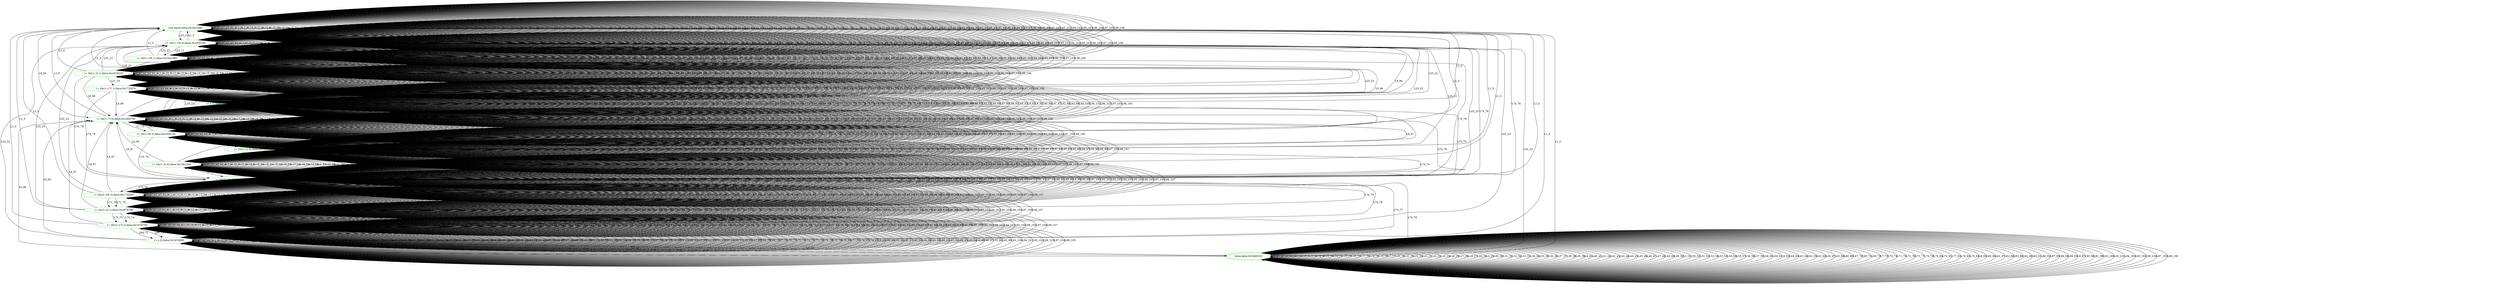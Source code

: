 digraph G {
0[label="(not false),false,0x16e7ed0", color=green,shape=octagon];
1[label="(= |thr1::19| 0),false,0x150e7a0", color=green,shape=octagon];
2[label="(= |thr1::18| 1),false,0x1ba1d80", color=green,shape=octagon];
3[label="(= |thr1::2| 1),false,0x1b18220", color=green,shape=octagon];
4[label="(= |thr1::17| 1),false,0x1725f70", color=green,shape=octagon];
5[label="(= x 1),false,0x1bcacc0", color=green,shape=octagon];
6[label="(= |thr2::19| 0),false,0x1b74b70", color=green,shape=octagon];
7[label="(= |thr2::18| 2),false,0x1732f20", color=green,shape=octagon];
8[label="(= |thr2::2| 2),false,0x2076780", color=green,shape=octagon];
9[label="(= |thr2::17| 2),false,0x1b74750", color=green,shape=octagon];
10[label="(= x 2),false,0x1b74800", color=green,shape=octagon];
11[label="false,false,0x1660520", color=green,shape=doubleoctagon];
12[label="(= |thr1::7| 0),false,0x1660700", color=green,shape=octagon];
13[label="(= |thr1::6| 0),false,0x15c6120", color=green,shape=octagon];
14[label="(= |thr1::1| 0),false,0x14225c0", color=green,shape=octagon];
15[label="(= |thr1::5| 0),false,0x15b1240", color=green,shape=octagon];
0->0 [label="0_0"];
0->0 [label="1_1"];
0->0 [label="2_2"];
0->0 [label="3_3"];
0->0 [label="4_4"];
0->0 [label="L1_5"];
0->0 [label="L1_6"];
0->0 [label="L10_7"];
0->0 [label="L11_8"];
0->0 [label="L12_9"];
0->0 [label="L13_10"];
0->0 [label="L14_11"];
0->0 [label="L15_12"];
0->0 [label="L16_13"];
0->0 [label="L17_14"];
0->0 [label="L18_15"];
0->0 [label="L19_16"];
0->0 [label="L2_17"];
0->0 [label="L20_18"];
0->0 [label="L21_19"];
0->0 [label="L22_20"];
0->0 [label="L23_21"];
0->0 [label="L24_22"];
0->1 [label="L25_23"];
0->0 [label="L25_24"];
0->0 [label="L26_25"];
0->0 [label="L27_26"];
0->0 [label="L28_27"];
0->0 [label="L29_28"];
0->0 [label="L3_29"];
0->0 [label="L30_30"];
0->0 [label="L31_31"];
0->0 [label="L32_32"];
0->0 [label="L33_33"];
0->0 [label="L34_34"];
0->0 [label="L35_35"];
0->0 [label="L36_36"];
0->0 [label="L37_37"];
0->0 [label="L38_38"];
0->0 [label="L39_39"];
0->0 [label="L4_40"];
0->0 [label="L40_41"];
0->0 [label="L41_42"];
0->0 [label="L42_43"];
0->0 [label="L43_44"];
0->0 [label="L44_45"];
0->0 [label="L45_46"];
0->0 [label="L46_47"];
0->0 [label="L47_48"];
0->0 [label="L48_49"];
0->0 [label="L49_50"];
0->0 [label="L5_51"];
0->0 [label="L50_52"];
0->0 [label="L51_53"];
0->0 [label="L52_54"];
0->0 [label="L53_55"];
0->0 [label="L54_56"];
0->0 [label="L55_57"];
0->0 [label="L56_58"];
0->0 [label="L57_59"];
0->0 [label="L58_60"];
0->0 [label="L59_61"];
0->0 [label="L6_62"];
0->0 [label="L60_63"];
0->0 [label="L61_64"];
0->0 [label="L62_65"];
0->0 [label="L63_66"];
0->0 [label="L64_67"];
0->0 [label="L65_68"];
0->0 [label="L66_69"];
0->0 [label="L67_70"];
0->0 [label="L68_71"];
0->0 [label="L69_72"];
0->0 [label="L7_73"];
0->0 [label="L70_74"];
0->0 [label="L71_75"];
0->0 [label="L72_76"];
0->0 [label="L73_77"];
0->6 [label="L74_78"];
0->0 [label="L74_79"];
0->0 [label="L75_80"];
0->0 [label="L76_81"];
0->0 [label="L77_82"];
0->0 [label="L78_83"];
0->0 [label="L79_84"];
0->0 [label="L8_85"];
0->0 [label="L80_86"];
0->0 [label="L81_87"];
0->0 [label="L82_88"];
0->0 [label="L83_89"];
0->0 [label="L84_90"];
0->0 [label="L85_91"];
0->0 [label="L86_92"];
0->0 [label="L87_93"];
0->0 [label="L88_94"];
0->0 [label="L89_95"];
0->12 [label="L9_96"];
0->0 [label="L9_97"];
0->0 [label="L90_98"];
0->0 [label="L91_99"];
0->0 [label="L92_100"];
0->0 [label="L93_101"];
0->0 [label="L94_102"];
0->0 [label="L95_103"];
0->0 [label="L96_104"];
0->0 [label="L97_105"];
0->0 [label="L98_106"];
1->1 [label="0_0"];
1->1 [label="1_1"];
1->1 [label="2_2"];
1->1 [label="3_3"];
1->1 [label="4_4"];
1->0 [label="L1_5"];
1->1 [label="L1_6"];
1->1 [label="L10_7"];
1->1 [label="L11_8"];
1->1 [label="L12_9"];
1->1 [label="L13_10"];
1->1 [label="L14_11"];
1->1 [label="L15_12"];
1->1 [label="L16_13"];
1->1 [label="L17_14"];
1->1 [label="L18_15"];
1->1 [label="L19_16"];
1->1 [label="L2_17"];
1->1 [label="L20_18"];
1->1 [label="L21_19"];
1->1 [label="L22_20"];
1->2 [label="L23_21"];
1->1 [label="L24_22"];
1->1 [label="L25_23"];
1->1 [label="L25_24"];
1->1 [label="L26_25"];
1->1 [label="L27_26"];
1->1 [label="L28_27"];
1->1 [label="L29_28"];
1->1 [label="L3_29"];
1->1 [label="L30_30"];
1->1 [label="L31_31"];
1->1 [label="L32_32"];
1->1 [label="L33_33"];
1->1 [label="L34_34"];
1->1 [label="L35_35"];
1->1 [label="L36_36"];
1->1 [label="L37_37"];
1->1 [label="L38_38"];
1->1 [label="L39_39"];
1->1 [label="L4_40"];
1->1 [label="L40_41"];
1->1 [label="L41_42"];
1->1 [label="L42_43"];
1->1 [label="L43_44"];
1->1 [label="L44_45"];
1->1 [label="L45_46"];
1->1 [label="L46_47"];
1->1 [label="L47_48"];
1->1 [label="L48_49"];
1->1 [label="L49_50"];
1->1 [label="L5_51"];
1->1 [label="L50_52"];
1->1 [label="L51_53"];
1->1 [label="L52_54"];
1->1 [label="L53_55"];
1->1 [label="L54_56"];
1->1 [label="L55_57"];
1->1 [label="L56_58"];
1->1 [label="L57_59"];
1->1 [label="L58_60"];
1->1 [label="L59_61"];
1->1 [label="L6_62"];
1->1 [label="L60_63"];
1->1 [label="L61_64"];
1->1 [label="L62_65"];
1->1 [label="L63_66"];
1->1 [label="L64_67"];
1->1 [label="L65_68"];
1->1 [label="L66_69"];
1->1 [label="L67_70"];
1->1 [label="L68_71"];
1->1 [label="L69_72"];
1->1 [label="L7_73"];
1->1 [label="L70_74"];
1->1 [label="L71_75"];
1->1 [label="L72_76"];
1->1 [label="L73_77"];
1->6 [label="L74_78"];
1->1 [label="L74_79"];
1->1 [label="L75_80"];
1->1 [label="L76_81"];
1->1 [label="L77_82"];
1->1 [label="L78_83"];
1->1 [label="L79_84"];
1->1 [label="L8_85"];
1->1 [label="L80_86"];
1->1 [label="L81_87"];
1->1 [label="L82_88"];
1->1 [label="L83_89"];
1->1 [label="L84_90"];
1->1 [label="L85_91"];
1->1 [label="L86_92"];
1->1 [label="L87_93"];
1->1 [label="L88_94"];
1->1 [label="L89_95"];
1->12 [label="L9_96"];
1->1 [label="L9_97"];
1->1 [label="L90_98"];
1->1 [label="L91_99"];
1->1 [label="L92_100"];
1->1 [label="L93_101"];
1->1 [label="L94_102"];
1->1 [label="L95_103"];
1->1 [label="L96_104"];
1->1 [label="L97_105"];
1->1 [label="L98_106"];
2->2 [label="0_0"];
2->2 [label="1_1"];
2->2 [label="2_2"];
2->2 [label="3_3"];
2->2 [label="4_4"];
2->0 [label="L1_5"];
2->2 [label="L1_6"];
2->2 [label="L10_7"];
2->2 [label="L11_8"];
2->2 [label="L12_9"];
2->2 [label="L13_10"];
2->2 [label="L14_11"];
2->2 [label="L15_12"];
2->2 [label="L16_13"];
2->2 [label="L17_14"];
2->2 [label="L18_15"];
2->2 [label="L19_16"];
2->2 [label="L2_17"];
2->2 [label="L20_18"];
2->2 [label="L21_19"];
2->3 [label="L22_20"];
2->2 [label="L23_21"];
2->2 [label="L24_22"];
2->1 [label="L25_23"];
2->2 [label="L25_24"];
2->2 [label="L26_25"];
2->2 [label="L27_26"];
2->2 [label="L28_27"];
2->2 [label="L29_28"];
2->2 [label="L3_29"];
2->2 [label="L30_30"];
2->2 [label="L31_31"];
2->2 [label="L32_32"];
2->2 [label="L33_33"];
2->2 [label="L34_34"];
2->2 [label="L35_35"];
2->2 [label="L36_36"];
2->2 [label="L37_37"];
2->2 [label="L38_38"];
2->2 [label="L39_39"];
2->2 [label="L4_40"];
2->2 [label="L40_41"];
2->2 [label="L41_42"];
2->2 [label="L42_43"];
2->2 [label="L43_44"];
2->2 [label="L44_45"];
2->2 [label="L45_46"];
2->2 [label="L46_47"];
2->2 [label="L47_48"];
2->2 [label="L48_49"];
2->2 [label="L49_50"];
2->2 [label="L5_51"];
2->2 [label="L50_52"];
2->2 [label="L51_53"];
2->2 [label="L52_54"];
2->2 [label="L53_55"];
2->2 [label="L54_56"];
2->2 [label="L55_57"];
2->2 [label="L56_58"];
2->2 [label="L57_59"];
2->2 [label="L58_60"];
2->2 [label="L59_61"];
2->2 [label="L6_62"];
2->2 [label="L60_63"];
2->2 [label="L61_64"];
2->2 [label="L62_65"];
2->2 [label="L63_66"];
2->2 [label="L64_67"];
2->2 [label="L65_68"];
2->2 [label="L66_69"];
2->2 [label="L67_70"];
2->2 [label="L68_71"];
2->2 [label="L69_72"];
2->2 [label="L7_73"];
2->2 [label="L70_74"];
2->2 [label="L71_75"];
2->2 [label="L72_76"];
2->2 [label="L73_77"];
2->6 [label="L74_78"];
2->2 [label="L74_79"];
2->2 [label="L75_80"];
2->2 [label="L76_81"];
2->2 [label="L77_82"];
2->2 [label="L78_83"];
2->2 [label="L79_84"];
2->2 [label="L8_85"];
2->2 [label="L80_86"];
2->2 [label="L81_87"];
2->2 [label="L82_88"];
2->2 [label="L83_89"];
2->2 [label="L84_90"];
2->2 [label="L85_91"];
2->2 [label="L86_92"];
2->2 [label="L87_93"];
2->2 [label="L88_94"];
2->2 [label="L89_95"];
2->12 [label="L9_96"];
2->2 [label="L9_97"];
2->2 [label="L90_98"];
2->2 [label="L91_99"];
2->2 [label="L92_100"];
2->2 [label="L93_101"];
2->2 [label="L94_102"];
2->2 [label="L95_103"];
2->2 [label="L96_104"];
2->2 [label="L97_105"];
2->2 [label="L98_106"];
3->3 [label="0_0"];
3->3 [label="1_1"];
3->3 [label="2_2"];
3->3 [label="3_3"];
3->3 [label="4_4"];
3->0 [label="L1_5"];
3->3 [label="L1_6"];
3->3 [label="L10_7"];
3->3 [label="L11_8"];
3->3 [label="L12_9"];
3->3 [label="L13_10"];
3->3 [label="L14_11"];
3->3 [label="L15_12"];
3->3 [label="L16_13"];
3->3 [label="L17_14"];
3->3 [label="L18_15"];
3->3 [label="L19_16"];
3->3 [label="L2_17"];
3->3 [label="L20_18"];
3->4 [label="L21_19"];
3->3 [label="L22_20"];
3->3 [label="L23_21"];
3->3 [label="L24_22"];
3->1 [label="L25_23"];
3->3 [label="L25_24"];
3->3 [label="L26_25"];
3->3 [label="L27_26"];
3->3 [label="L28_27"];
3->3 [label="L29_28"];
3->3 [label="L3_29"];
3->3 [label="L30_30"];
3->3 [label="L31_31"];
3->3 [label="L32_32"];
3->3 [label="L33_33"];
3->3 [label="L34_34"];
3->3 [label="L35_35"];
3->3 [label="L36_36"];
3->3 [label="L37_37"];
3->3 [label="L38_38"];
3->3 [label="L39_39"];
3->3 [label="L4_40"];
3->3 [label="L40_41"];
3->3 [label="L41_42"];
3->3 [label="L42_43"];
3->3 [label="L43_44"];
3->3 [label="L44_45"];
3->3 [label="L45_46"];
3->3 [label="L46_47"];
3->3 [label="L47_48"];
3->3 [label="L48_49"];
3->3 [label="L49_50"];
3->3 [label="L5_51"];
3->3 [label="L50_52"];
3->3 [label="L51_53"];
3->3 [label="L52_54"];
3->3 [label="L53_55"];
3->3 [label="L54_56"];
3->3 [label="L55_57"];
3->3 [label="L56_58"];
3->3 [label="L57_59"];
3->3 [label="L58_60"];
3->3 [label="L59_61"];
3->3 [label="L6_62"];
3->3 [label="L60_63"];
3->3 [label="L61_64"];
3->3 [label="L62_65"];
3->3 [label="L63_66"];
3->3 [label="L64_67"];
3->3 [label="L65_68"];
3->3 [label="L66_69"];
3->3 [label="L67_70"];
3->3 [label="L68_71"];
3->3 [label="L69_72"];
3->3 [label="L7_73"];
3->3 [label="L70_74"];
3->3 [label="L71_75"];
3->3 [label="L72_76"];
3->3 [label="L73_77"];
3->6 [label="L74_78"];
3->3 [label="L74_79"];
3->3 [label="L75_80"];
3->3 [label="L76_81"];
3->3 [label="L77_82"];
3->3 [label="L78_83"];
3->3 [label="L79_84"];
3->3 [label="L8_85"];
3->3 [label="L80_86"];
3->3 [label="L81_87"];
3->3 [label="L82_88"];
3->3 [label="L83_89"];
3->3 [label="L84_90"];
3->3 [label="L85_91"];
3->3 [label="L86_92"];
3->3 [label="L87_93"];
3->3 [label="L88_94"];
3->3 [label="L89_95"];
3->12 [label="L9_96"];
3->3 [label="L9_97"];
3->3 [label="L90_98"];
3->3 [label="L91_99"];
3->3 [label="L92_100"];
3->3 [label="L93_101"];
3->3 [label="L94_102"];
3->3 [label="L95_103"];
3->3 [label="L96_104"];
3->3 [label="L97_105"];
3->3 [label="L98_106"];
4->4 [label="0_0"];
4->4 [label="1_1"];
4->4 [label="2_2"];
4->4 [label="3_3"];
4->4 [label="4_4"];
4->0 [label="L1_5"];
4->4 [label="L1_6"];
4->4 [label="L10_7"];
4->4 [label="L11_8"];
4->4 [label="L12_9"];
4->4 [label="L13_10"];
4->4 [label="L14_11"];
4->4 [label="L15_12"];
4->4 [label="L16_13"];
4->4 [label="L17_14"];
4->4 [label="L18_15"];
4->4 [label="L19_16"];
4->4 [label="L2_17"];
4->5 [label="L20_18"];
4->4 [label="L21_19"];
4->4 [label="L22_20"];
4->4 [label="L23_21"];
4->4 [label="L24_22"];
4->1 [label="L25_23"];
4->4 [label="L25_24"];
4->4 [label="L26_25"];
4->4 [label="L27_26"];
4->4 [label="L28_27"];
4->4 [label="L29_28"];
4->4 [label="L3_29"];
4->4 [label="L30_30"];
4->4 [label="L31_31"];
4->4 [label="L32_32"];
4->4 [label="L33_33"];
4->4 [label="L34_34"];
4->4 [label="L35_35"];
4->4 [label="L36_36"];
4->4 [label="L37_37"];
4->4 [label="L38_38"];
4->4 [label="L39_39"];
4->4 [label="L4_40"];
4->4 [label="L40_41"];
4->4 [label="L41_42"];
4->4 [label="L42_43"];
4->4 [label="L43_44"];
4->4 [label="L44_45"];
4->4 [label="L45_46"];
4->4 [label="L46_47"];
4->4 [label="L47_48"];
4->4 [label="L48_49"];
4->4 [label="L49_50"];
4->4 [label="L5_51"];
4->4 [label="L50_52"];
4->4 [label="L51_53"];
4->4 [label="L52_54"];
4->4 [label="L53_55"];
4->4 [label="L54_56"];
4->4 [label="L55_57"];
4->4 [label="L56_58"];
4->4 [label="L57_59"];
4->4 [label="L58_60"];
4->4 [label="L59_61"];
4->4 [label="L6_62"];
4->4 [label="L60_63"];
4->4 [label="L61_64"];
4->4 [label="L62_65"];
4->4 [label="L63_66"];
4->4 [label="L64_67"];
4->4 [label="L65_68"];
4->4 [label="L66_69"];
4->4 [label="L67_70"];
4->4 [label="L68_71"];
4->4 [label="L69_72"];
4->4 [label="L7_73"];
4->4 [label="L70_74"];
4->4 [label="L71_75"];
4->4 [label="L72_76"];
4->4 [label="L73_77"];
4->6 [label="L74_78"];
4->4 [label="L74_79"];
4->4 [label="L75_80"];
4->4 [label="L76_81"];
4->4 [label="L77_82"];
4->4 [label="L78_83"];
4->4 [label="L79_84"];
4->4 [label="L8_85"];
4->4 [label="L80_86"];
4->4 [label="L81_87"];
4->4 [label="L82_88"];
4->4 [label="L83_89"];
4->4 [label="L84_90"];
4->4 [label="L85_91"];
4->4 [label="L86_92"];
4->4 [label="L87_93"];
4->4 [label="L88_94"];
4->4 [label="L89_95"];
4->12 [label="L9_96"];
4->4 [label="L9_97"];
4->4 [label="L90_98"];
4->4 [label="L91_99"];
4->4 [label="L92_100"];
4->4 [label="L93_101"];
4->4 [label="L94_102"];
4->4 [label="L95_103"];
4->4 [label="L96_104"];
4->4 [label="L97_105"];
4->4 [label="L98_106"];
5->5 [label="0_0"];
5->5 [label="2_1"];
5->5 [label="3_2"];
5->5 [label="4_3"];
5->0 [label="L1_4"];
5->5 [label="L1_5"];
5->5 [label="L10_6"];
5->5 [label="L11_7"];
5->5 [label="L12_8"];
5->5 [label="L13_9"];
5->5 [label="L14_10"];
5->5 [label="L15_11"];
5->5 [label="L16_12"];
5->5 [label="L17_13"];
5->5 [label="L18_14"];
5->5 [label="L19_15"];
5->5 [label="L2_16"];
5->5 [label="L20_17"];
5->5 [label="L21_18"];
5->5 [label="L22_19"];
5->5 [label="L23_20"];
5->5 [label="L24_21"];
5->1 [label="L25_22"];
5->5 [label="L25_23"];
5->5 [label="L26_24"];
5->5 [label="L27_25"];
5->5 [label="L28_26"];
5->5 [label="L29_27"];
5->5 [label="L30_28"];
5->5 [label="L31_29"];
5->5 [label="L32_30"];
5->5 [label="L33_31"];
5->5 [label="L34_32"];
5->5 [label="L35_33"];
5->5 [label="L36_34"];
5->5 [label="L37_35"];
5->5 [label="L38_36"];
5->5 [label="L39_37"];
5->5 [label="L4_38"];
5->5 [label="L40_39"];
5->5 [label="L41_40"];
5->5 [label="L42_41"];
5->5 [label="L43_42"];
5->5 [label="L44_43"];
5->5 [label="L45_44"];
5->5 [label="L46_45"];
5->5 [label="L47_46"];
5->5 [label="L48_47"];
5->5 [label="L49_48"];
5->5 [label="L5_49"];
5->5 [label="L50_50"];
5->5 [label="L51_51"];
5->5 [label="L53_52"];
5->5 [label="L54_53"];
5->5 [label="L55_54"];
5->5 [label="L56_55"];
5->5 [label="L57_56"];
5->5 [label="L58_57"];
5->5 [label="L59_58"];
5->5 [label="L6_59"];
5->5 [label="L60_60"];
5->5 [label="L61_61"];
5->5 [label="L62_62"];
5->5 [label="L63_63"];
5->5 [label="L64_64"];
5->5 [label="L65_65"];
5->5 [label="L66_66"];
5->5 [label="L67_67"];
5->5 [label="L68_68"];
5->5 [label="L69_69"];
5->5 [label="L7_70"];
5->5 [label="L70_71"];
5->5 [label="L71_72"];
5->5 [label="L72_73"];
5->5 [label="L73_74"];
5->6 [label="L74_75"];
5->5 [label="L74_76"];
5->5 [label="L75_77"];
5->5 [label="L76_78"];
5->5 [label="L77_79"];
5->5 [label="L78_80"];
5->5 [label="L79_81"];
5->5 [label="L8_82"];
5->5 [label="L80_83"];
5->5 [label="L81_84"];
5->5 [label="L82_85"];
5->5 [label="L83_86"];
5->5 [label="L84_87"];
5->5 [label="L85_88"];
5->5 [label="L86_89"];
5->5 [label="L87_90"];
5->5 [label="L88_91"];
5->5 [label="L89_92"];
5->5 [label="L9_93"];
5->12 [label="L9_94"];
5->5 [label="L9_95"];
5->5 [label="L90_96"];
5->5 [label="L91_97"];
5->5 [label="L92_98"];
5->5 [label="L93_99"];
5->5 [label="L94_100"];
5->5 [label="L95_101"];
5->5 [label="L96_102"];
5->5 [label="L97_103"];
5->5 [label="L98_104"];
6->6 [label="0_0"];
6->6 [label="1_1"];
6->6 [label="2_2"];
6->6 [label="3_3"];
6->6 [label="4_4"];
6->0 [label="L1_5"];
6->6 [label="L1_6"];
6->6 [label="L10_7"];
6->6 [label="L11_8"];
6->6 [label="L12_9"];
6->6 [label="L13_10"];
6->6 [label="L14_11"];
6->6 [label="L15_12"];
6->6 [label="L16_13"];
6->6 [label="L17_14"];
6->6 [label="L18_15"];
6->6 [label="L19_16"];
6->6 [label="L2_17"];
6->6 [label="L20_18"];
6->6 [label="L21_19"];
6->6 [label="L22_20"];
6->6 [label="L23_21"];
6->6 [label="L24_22"];
6->1 [label="L25_23"];
6->6 [label="L25_24"];
6->6 [label="L26_25"];
6->6 [label="L27_26"];
6->6 [label="L28_27"];
6->6 [label="L29_28"];
6->6 [label="L3_29"];
6->6 [label="L30_30"];
6->6 [label="L31_31"];
6->6 [label="L32_32"];
6->6 [label="L33_33"];
6->6 [label="L34_34"];
6->6 [label="L35_35"];
6->6 [label="L36_36"];
6->6 [label="L37_37"];
6->6 [label="L38_38"];
6->6 [label="L39_39"];
6->6 [label="L4_40"];
6->6 [label="L40_41"];
6->6 [label="L41_42"];
6->6 [label="L42_43"];
6->6 [label="L43_44"];
6->6 [label="L44_45"];
6->6 [label="L45_46"];
6->6 [label="L46_47"];
6->6 [label="L47_48"];
6->6 [label="L48_49"];
6->6 [label="L49_50"];
6->6 [label="L5_51"];
6->6 [label="L50_52"];
6->6 [label="L51_53"];
6->6 [label="L52_54"];
6->6 [label="L53_55"];
6->6 [label="L54_56"];
6->6 [label="L55_57"];
6->6 [label="L56_58"];
6->6 [label="L57_59"];
6->6 [label="L58_60"];
6->6 [label="L59_61"];
6->6 [label="L6_62"];
6->6 [label="L60_63"];
6->6 [label="L61_64"];
6->6 [label="L62_65"];
6->6 [label="L63_66"];
6->6 [label="L64_67"];
6->6 [label="L65_68"];
6->6 [label="L66_69"];
6->6 [label="L67_70"];
6->6 [label="L68_71"];
6->6 [label="L69_72"];
6->6 [label="L7_73"];
6->6 [label="L70_74"];
6->6 [label="L71_75"];
6->7 [label="L72_76"];
6->7 [label="L72_77"];
6->6 [label="L73_78"];
6->6 [label="L74_79"];
6->6 [label="L74_80"];
6->6 [label="L75_81"];
6->6 [label="L76_82"];
6->6 [label="L77_83"];
6->6 [label="L78_84"];
6->6 [label="L79_85"];
6->6 [label="L8_86"];
6->6 [label="L80_87"];
6->6 [label="L81_88"];
6->6 [label="L82_89"];
6->6 [label="L83_90"];
6->6 [label="L84_91"];
6->6 [label="L85_92"];
6->6 [label="L86_93"];
6->6 [label="L87_94"];
6->6 [label="L88_95"];
6->6 [label="L89_96"];
6->12 [label="L9_97"];
6->6 [label="L9_98"];
6->6 [label="L90_99"];
6->6 [label="L91_100"];
6->6 [label="L92_101"];
6->6 [label="L93_102"];
6->6 [label="L94_103"];
6->6 [label="L95_104"];
6->6 [label="L96_105"];
6->6 [label="L97_106"];
6->6 [label="L98_107"];
7->7 [label="0_0"];
7->7 [label="1_1"];
7->7 [label="2_2"];
7->7 [label="3_3"];
7->7 [label="4_4"];
7->0 [label="L1_5"];
7->7 [label="L1_6"];
7->7 [label="L10_7"];
7->7 [label="L11_8"];
7->7 [label="L12_9"];
7->7 [label="L13_10"];
7->7 [label="L14_11"];
7->7 [label="L15_12"];
7->7 [label="L16_13"];
7->7 [label="L17_14"];
7->7 [label="L18_15"];
7->7 [label="L19_16"];
7->7 [label="L2_17"];
7->7 [label="L20_18"];
7->7 [label="L21_19"];
7->7 [label="L22_20"];
7->7 [label="L23_21"];
7->7 [label="L24_22"];
7->1 [label="L25_23"];
7->7 [label="L25_24"];
7->7 [label="L26_25"];
7->7 [label="L27_26"];
7->7 [label="L28_27"];
7->7 [label="L29_28"];
7->7 [label="L3_29"];
7->7 [label="L30_30"];
7->7 [label="L31_31"];
7->7 [label="L32_32"];
7->7 [label="L33_33"];
7->7 [label="L34_34"];
7->7 [label="L35_35"];
7->7 [label="L36_36"];
7->7 [label="L37_37"];
7->7 [label="L38_38"];
7->7 [label="L39_39"];
7->7 [label="L4_40"];
7->7 [label="L40_41"];
7->7 [label="L41_42"];
7->7 [label="L42_43"];
7->7 [label="L43_44"];
7->7 [label="L44_45"];
7->7 [label="L45_46"];
7->7 [label="L46_47"];
7->7 [label="L47_48"];
7->7 [label="L48_49"];
7->7 [label="L49_50"];
7->7 [label="L5_51"];
7->7 [label="L50_52"];
7->7 [label="L51_53"];
7->7 [label="L52_54"];
7->7 [label="L53_55"];
7->7 [label="L54_56"];
7->7 [label="L55_57"];
7->7 [label="L56_58"];
7->7 [label="L57_59"];
7->7 [label="L58_60"];
7->7 [label="L59_61"];
7->7 [label="L6_62"];
7->7 [label="L60_63"];
7->7 [label="L61_64"];
7->7 [label="L62_65"];
7->7 [label="L63_66"];
7->7 [label="L64_67"];
7->7 [label="L65_68"];
7->7 [label="L66_69"];
7->7 [label="L67_70"];
7->7 [label="L68_71"];
7->7 [label="L69_72"];
7->7 [label="L7_73"];
7->7 [label="L70_74"];
7->8 [label="L71_75"];
7->8 [label="L71_76"];
7->7 [label="L72_77"];
7->7 [label="L73_78"];
7->6 [label="L74_79"];
7->7 [label="L74_80"];
7->7 [label="L75_81"];
7->7 [label="L76_82"];
7->7 [label="L77_83"];
7->7 [label="L78_84"];
7->7 [label="L79_85"];
7->7 [label="L8_86"];
7->7 [label="L80_87"];
7->7 [label="L81_88"];
7->7 [label="L82_89"];
7->7 [label="L83_90"];
7->7 [label="L84_91"];
7->7 [label="L85_92"];
7->7 [label="L86_93"];
7->7 [label="L87_94"];
7->7 [label="L88_95"];
7->7 [label="L89_96"];
7->12 [label="L9_97"];
7->7 [label="L9_98"];
7->7 [label="L90_99"];
7->7 [label="L91_100"];
7->7 [label="L92_101"];
7->7 [label="L93_102"];
7->7 [label="L94_103"];
7->7 [label="L95_104"];
7->7 [label="L96_105"];
7->7 [label="L97_106"];
7->7 [label="L98_107"];
8->8 [label="0_0"];
8->8 [label="1_1"];
8->8 [label="2_2"];
8->8 [label="3_3"];
8->8 [label="4_4"];
8->0 [label="L1_5"];
8->8 [label="L1_6"];
8->8 [label="L10_7"];
8->8 [label="L11_8"];
8->8 [label="L12_9"];
8->8 [label="L13_10"];
8->8 [label="L14_11"];
8->8 [label="L15_12"];
8->8 [label="L16_13"];
8->8 [label="L17_14"];
8->8 [label="L18_15"];
8->8 [label="L19_16"];
8->8 [label="L2_17"];
8->8 [label="L20_18"];
8->8 [label="L21_19"];
8->8 [label="L22_20"];
8->8 [label="L23_21"];
8->8 [label="L24_22"];
8->1 [label="L25_23"];
8->8 [label="L25_24"];
8->8 [label="L26_25"];
8->8 [label="L27_26"];
8->8 [label="L28_27"];
8->8 [label="L29_28"];
8->8 [label="L3_29"];
8->8 [label="L30_30"];
8->8 [label="L31_31"];
8->8 [label="L32_32"];
8->8 [label="L33_33"];
8->8 [label="L34_34"];
8->8 [label="L35_35"];
8->8 [label="L36_36"];
8->8 [label="L37_37"];
8->8 [label="L38_38"];
8->8 [label="L39_39"];
8->8 [label="L4_40"];
8->8 [label="L40_41"];
8->8 [label="L41_42"];
8->8 [label="L42_43"];
8->8 [label="L43_44"];
8->8 [label="L44_45"];
8->8 [label="L45_46"];
8->8 [label="L46_47"];
8->8 [label="L47_48"];
8->8 [label="L48_49"];
8->8 [label="L49_50"];
8->8 [label="L5_51"];
8->8 [label="L50_52"];
8->8 [label="L51_53"];
8->8 [label="L52_54"];
8->8 [label="L53_55"];
8->8 [label="L54_56"];
8->8 [label="L55_57"];
8->8 [label="L56_58"];
8->8 [label="L57_59"];
8->8 [label="L58_60"];
8->8 [label="L59_61"];
8->8 [label="L6_62"];
8->8 [label="L60_63"];
8->8 [label="L61_64"];
8->8 [label="L62_65"];
8->8 [label="L63_66"];
8->8 [label="L64_67"];
8->8 [label="L65_68"];
8->8 [label="L66_69"];
8->8 [label="L67_70"];
8->8 [label="L68_71"];
8->8 [label="L69_72"];
8->8 [label="L7_73"];
8->9 [label="L70_74"];
8->9 [label="L70_75"];
8->8 [label="L71_76"];
8->8 [label="L72_77"];
8->8 [label="L73_78"];
8->6 [label="L74_79"];
8->8 [label="L74_80"];
8->8 [label="L75_81"];
8->8 [label="L76_82"];
8->8 [label="L77_83"];
8->8 [label="L78_84"];
8->8 [label="L79_85"];
8->8 [label="L8_86"];
8->8 [label="L80_87"];
8->8 [label="L81_88"];
8->8 [label="L82_89"];
8->8 [label="L83_90"];
8->8 [label="L84_91"];
8->8 [label="L85_92"];
8->8 [label="L86_93"];
8->8 [label="L87_94"];
8->8 [label="L88_95"];
8->8 [label="L89_96"];
8->12 [label="L9_97"];
8->8 [label="L9_98"];
8->8 [label="L90_99"];
8->8 [label="L91_100"];
8->8 [label="L92_101"];
8->8 [label="L93_102"];
8->8 [label="L94_103"];
8->8 [label="L95_104"];
8->8 [label="L96_105"];
8->8 [label="L97_106"];
8->8 [label="L98_107"];
9->9 [label="0_0"];
9->9 [label="1_1"];
9->9 [label="2_2"];
9->9 [label="3_3"];
9->9 [label="4_4"];
9->0 [label="L1_5"];
9->9 [label="L1_6"];
9->9 [label="L10_7"];
9->9 [label="L11_8"];
9->9 [label="L12_9"];
9->9 [label="L13_10"];
9->9 [label="L14_11"];
9->9 [label="L15_12"];
9->9 [label="L16_13"];
9->9 [label="L17_14"];
9->9 [label="L18_15"];
9->9 [label="L19_16"];
9->9 [label="L2_17"];
9->9 [label="L20_18"];
9->9 [label="L21_19"];
9->9 [label="L22_20"];
9->9 [label="L23_21"];
9->9 [label="L24_22"];
9->1 [label="L25_23"];
9->9 [label="L25_24"];
9->9 [label="L26_25"];
9->9 [label="L27_26"];
9->9 [label="L28_27"];
9->9 [label="L29_28"];
9->9 [label="L3_29"];
9->9 [label="L30_30"];
9->9 [label="L31_31"];
9->9 [label="L32_32"];
9->9 [label="L33_33"];
9->9 [label="L34_34"];
9->9 [label="L35_35"];
9->9 [label="L36_36"];
9->9 [label="L37_37"];
9->9 [label="L38_38"];
9->9 [label="L39_39"];
9->9 [label="L4_40"];
9->9 [label="L40_41"];
9->9 [label="L41_42"];
9->9 [label="L42_43"];
9->9 [label="L43_44"];
9->9 [label="L44_45"];
9->9 [label="L45_46"];
9->9 [label="L46_47"];
9->9 [label="L47_48"];
9->9 [label="L48_49"];
9->9 [label="L49_50"];
9->9 [label="L5_51"];
9->9 [label="L50_52"];
9->9 [label="L51_53"];
9->9 [label="L52_54"];
9->9 [label="L53_55"];
9->9 [label="L54_56"];
9->9 [label="L55_57"];
9->9 [label="L56_58"];
9->9 [label="L57_59"];
9->9 [label="L58_60"];
9->9 [label="L59_61"];
9->9 [label="L6_62"];
9->9 [label="L60_63"];
9->9 [label="L61_64"];
9->9 [label="L62_65"];
9->9 [label="L63_66"];
9->9 [label="L64_67"];
9->9 [label="L65_68"];
9->9 [label="L66_69"];
9->9 [label="L67_70"];
9->9 [label="L68_71"];
9->10 [label="L69_72"];
9->10 [label="L69_73"];
9->9 [label="L7_74"];
9->9 [label="L70_75"];
9->9 [label="L71_76"];
9->9 [label="L72_77"];
9->9 [label="L73_78"];
9->6 [label="L74_79"];
9->9 [label="L74_80"];
9->9 [label="L75_81"];
9->9 [label="L76_82"];
9->9 [label="L77_83"];
9->9 [label="L78_84"];
9->9 [label="L79_85"];
9->9 [label="L8_86"];
9->9 [label="L80_87"];
9->9 [label="L81_88"];
9->9 [label="L82_89"];
9->9 [label="L83_90"];
9->9 [label="L84_91"];
9->9 [label="L85_92"];
9->9 [label="L86_93"];
9->9 [label="L87_94"];
9->9 [label="L88_95"];
9->9 [label="L89_96"];
9->12 [label="L9_97"];
9->9 [label="L9_98"];
9->9 [label="L90_99"];
9->9 [label="L91_100"];
9->9 [label="L92_101"];
9->9 [label="L93_102"];
9->9 [label="L94_103"];
9->9 [label="L95_104"];
9->9 [label="L96_105"];
9->9 [label="L97_106"];
9->9 [label="L98_107"];
10->10 [label="0_0"];
10->10 [label="2_1"];
10->10 [label="3_2"];
10->10 [label="4_3"];
10->0 [label="L1_4"];
10->10 [label="L1_5"];
10->10 [label="L10_6"];
10->10 [label="L11_7"];
10->10 [label="L12_8"];
10->10 [label="L13_9"];
10->10 [label="L14_10"];
10->10 [label="L15_11"];
10->10 [label="L16_12"];
10->10 [label="L17_13"];
10->10 [label="L18_14"];
10->10 [label="L19_15"];
10->10 [label="L2_16"];
10->10 [label="L20_17"];
10->10 [label="L21_18"];
10->10 [label="L22_19"];
10->10 [label="L23_20"];
10->10 [label="L24_21"];
10->1 [label="L25_22"];
10->10 [label="L25_23"];
10->10 [label="L26_24"];
10->10 [label="L27_25"];
10->10 [label="L28_26"];
10->10 [label="L29_27"];
10->11 [label="L3_28"];
10->11 [label="L3_29"];
10->10 [label="L30_30"];
10->10 [label="L31_31"];
10->10 [label="L32_32"];
10->10 [label="L33_33"];
10->10 [label="L34_34"];
10->10 [label="L35_35"];
10->10 [label="L36_36"];
10->10 [label="L37_37"];
10->10 [label="L38_38"];
10->10 [label="L39_39"];
10->10 [label="L4_40"];
10->10 [label="L40_41"];
10->10 [label="L41_42"];
10->10 [label="L42_43"];
10->10 [label="L43_44"];
10->10 [label="L44_45"];
10->10 [label="L45_46"];
10->10 [label="L46_47"];
10->10 [label="L47_48"];
10->10 [label="L48_49"];
10->10 [label="L49_50"];
10->10 [label="L5_51"];
10->10 [label="L50_52"];
10->10 [label="L51_53"];
10->10 [label="L53_54"];
10->10 [label="L54_55"];
10->10 [label="L55_56"];
10->10 [label="L56_57"];
10->10 [label="L57_58"];
10->10 [label="L58_59"];
10->10 [label="L59_60"];
10->10 [label="L6_61"];
10->10 [label="L60_62"];
10->10 [label="L61_63"];
10->10 [label="L62_64"];
10->10 [label="L63_65"];
10->10 [label="L64_66"];
10->10 [label="L65_67"];
10->10 [label="L66_68"];
10->10 [label="L67_69"];
10->10 [label="L68_70"];
10->10 [label="L69_71"];
10->10 [label="L7_72"];
10->10 [label="L70_73"];
10->10 [label="L71_74"];
10->10 [label="L72_75"];
10->10 [label="L73_76"];
10->6 [label="L74_77"];
10->10 [label="L74_78"];
10->10 [label="L75_79"];
10->10 [label="L76_80"];
10->10 [label="L77_81"];
10->10 [label="L78_82"];
10->10 [label="L79_83"];
10->10 [label="L8_84"];
10->10 [label="L80_85"];
10->10 [label="L81_86"];
10->10 [label="L82_87"];
10->10 [label="L83_88"];
10->10 [label="L84_89"];
10->10 [label="L85_90"];
10->10 [label="L86_91"];
10->10 [label="L87_92"];
10->10 [label="L88_93"];
10->10 [label="L89_94"];
10->12 [label="L9_95"];
10->10 [label="L9_96"];
10->10 [label="L90_97"];
10->10 [label="L91_98"];
10->10 [label="L92_99"];
10->10 [label="L93_100"];
10->10 [label="L94_101"];
10->10 [label="L95_102"];
10->10 [label="L96_103"];
10->10 [label="L97_104"];
10->10 [label="L98_105"];
11->11 [label="0_0"];
11->11 [label="1_1"];
11->11 [label="2_2"];
11->11 [label="3_3"];
11->11 [label="4_4"];
11->0 [label="L1_5"];
11->11 [label="L1_6"];
11->11 [label="L10_7"];
11->11 [label="L11_8"];
11->11 [label="L12_9"];
11->11 [label="L13_10"];
11->11 [label="L14_11"];
11->11 [label="L15_12"];
11->11 [label="L16_13"];
11->11 [label="L17_14"];
11->11 [label="L18_15"];
11->11 [label="L19_16"];
11->11 [label="L2_17"];
11->11 [label="L20_18"];
11->11 [label="L21_19"];
11->11 [label="L22_20"];
11->11 [label="L23_21"];
11->11 [label="L24_22"];
11->1 [label="L25_23"];
11->11 [label="L25_24"];
11->11 [label="L26_25"];
11->11 [label="L27_26"];
11->11 [label="L28_27"];
11->11 [label="L29_28"];
11->11 [label="L3_29"];
11->11 [label="L30_30"];
11->11 [label="L31_31"];
11->11 [label="L32_32"];
11->11 [label="L33_33"];
11->11 [label="L34_34"];
11->11 [label="L35_35"];
11->11 [label="L36_36"];
11->11 [label="L37_37"];
11->11 [label="L38_38"];
11->11 [label="L39_39"];
11->11 [label="L4_40"];
11->11 [label="L40_41"];
11->11 [label="L41_42"];
11->11 [label="L42_43"];
11->11 [label="L43_44"];
11->11 [label="L44_45"];
11->11 [label="L45_46"];
11->11 [label="L46_47"];
11->11 [label="L47_48"];
11->11 [label="L48_49"];
11->11 [label="L49_50"];
11->11 [label="L5_51"];
11->11 [label="L50_52"];
11->11 [label="L51_53"];
11->11 [label="L52_54"];
11->11 [label="L53_55"];
11->11 [label="L54_56"];
11->11 [label="L55_57"];
11->11 [label="L56_58"];
11->11 [label="L57_59"];
11->11 [label="L58_60"];
11->11 [label="L59_61"];
11->11 [label="L6_62"];
11->11 [label="L60_63"];
11->11 [label="L61_64"];
11->11 [label="L62_65"];
11->11 [label="L63_66"];
11->11 [label="L64_67"];
11->11 [label="L65_68"];
11->11 [label="L66_69"];
11->11 [label="L67_70"];
11->11 [label="L68_71"];
11->11 [label="L69_72"];
11->11 [label="L7_73"];
11->11 [label="L70_74"];
11->11 [label="L71_75"];
11->11 [label="L72_76"];
11->11 [label="L73_77"];
11->6 [label="L74_78"];
11->11 [label="L74_79"];
11->11 [label="L75_80"];
11->11 [label="L76_81"];
11->11 [label="L77_82"];
11->11 [label="L78_83"];
11->11 [label="L79_84"];
11->11 [label="L8_85"];
11->11 [label="L80_86"];
11->11 [label="L81_87"];
11->11 [label="L82_88"];
11->11 [label="L83_89"];
11->11 [label="L84_90"];
11->11 [label="L85_91"];
11->11 [label="L86_92"];
11->11 [label="L87_93"];
11->11 [label="L88_94"];
11->11 [label="L89_95"];
11->12 [label="L9_96"];
11->11 [label="L9_97"];
11->11 [label="L90_98"];
11->11 [label="L91_99"];
11->11 [label="L92_100"];
11->11 [label="L93_101"];
11->11 [label="L94_102"];
11->11 [label="L95_103"];
11->11 [label="L96_104"];
11->11 [label="L97_105"];
11->11 [label="L98_106"];
12->12 [label="0_0"];
12->12 [label="1_1"];
12->12 [label="2_2"];
12->12 [label="3_3"];
12->12 [label="4_4"];
12->0 [label="L1_5"];
12->12 [label="L1_6"];
12->12 [label="L10_7"];
12->12 [label="L11_8"];
12->12 [label="L12_9"];
12->12 [label="L13_10"];
12->12 [label="L14_11"];
12->12 [label="L15_12"];
12->12 [label="L16_13"];
12->12 [label="L17_14"];
12->12 [label="L18_15"];
12->12 [label="L19_16"];
12->12 [label="L2_17"];
12->12 [label="L20_18"];
12->12 [label="L21_19"];
12->12 [label="L22_20"];
12->12 [label="L23_21"];
12->12 [label="L24_22"];
12->1 [label="L25_23"];
12->12 [label="L25_24"];
12->12 [label="L26_25"];
12->12 [label="L27_26"];
12->12 [label="L28_27"];
12->12 [label="L29_28"];
12->12 [label="L3_29"];
12->12 [label="L30_30"];
12->12 [label="L31_31"];
12->12 [label="L32_32"];
12->12 [label="L33_33"];
12->12 [label="L34_34"];
12->12 [label="L35_35"];
12->12 [label="L36_36"];
12->12 [label="L37_37"];
12->12 [label="L38_38"];
12->12 [label="L39_39"];
12->12 [label="L4_40"];
12->12 [label="L40_41"];
12->12 [label="L41_42"];
12->12 [label="L42_43"];
12->12 [label="L43_44"];
12->12 [label="L44_45"];
12->12 [label="L45_46"];
12->12 [label="L46_47"];
12->12 [label="L47_48"];
12->12 [label="L48_49"];
12->12 [label="L49_50"];
12->12 [label="L5_51"];
12->12 [label="L50_52"];
12->12 [label="L51_53"];
12->12 [label="L52_54"];
12->12 [label="L53_55"];
12->12 [label="L54_56"];
12->12 [label="L55_57"];
12->12 [label="L56_58"];
12->12 [label="L57_59"];
12->12 [label="L58_60"];
12->12 [label="L59_61"];
12->12 [label="L6_62"];
12->12 [label="L60_63"];
12->12 [label="L61_64"];
12->12 [label="L62_65"];
12->12 [label="L63_66"];
12->12 [label="L64_67"];
12->12 [label="L65_68"];
12->12 [label="L66_69"];
12->12 [label="L67_70"];
12->12 [label="L68_71"];
12->12 [label="L69_72"];
12->13 [label="L7_73"];
12->12 [label="L70_74"];
12->12 [label="L71_75"];
12->12 [label="L72_76"];
12->12 [label="L73_77"];
12->6 [label="L74_78"];
12->12 [label="L74_79"];
12->12 [label="L75_80"];
12->12 [label="L76_81"];
12->12 [label="L77_82"];
12->12 [label="L78_83"];
12->12 [label="L79_84"];
12->12 [label="L8_85"];
12->12 [label="L80_86"];
12->12 [label="L81_87"];
12->12 [label="L82_88"];
12->12 [label="L83_89"];
12->12 [label="L84_90"];
12->12 [label="L85_91"];
12->12 [label="L86_92"];
12->12 [label="L87_93"];
12->12 [label="L88_94"];
12->12 [label="L89_95"];
12->12 [label="L9_96"];
12->12 [label="L9_97"];
12->12 [label="L90_98"];
12->12 [label="L91_99"];
12->12 [label="L92_100"];
12->12 [label="L93_101"];
12->12 [label="L94_102"];
12->12 [label="L95_103"];
12->12 [label="L96_104"];
12->12 [label="L97_105"];
12->12 [label="L98_106"];
13->13 [label="0_0"];
13->13 [label="1_1"];
13->13 [label="2_2"];
13->13 [label="3_3"];
13->13 [label="4_4"];
13->0 [label="L1_5"];
13->13 [label="L1_6"];
13->13 [label="L10_7"];
13->13 [label="L11_8"];
13->13 [label="L12_9"];
13->13 [label="L13_10"];
13->13 [label="L14_11"];
13->13 [label="L15_12"];
13->13 [label="L16_13"];
13->13 [label="L17_14"];
13->13 [label="L18_15"];
13->13 [label="L19_16"];
13->13 [label="L2_17"];
13->13 [label="L20_18"];
13->13 [label="L21_19"];
13->13 [label="L22_20"];
13->13 [label="L23_21"];
13->13 [label="L24_22"];
13->1 [label="L25_23"];
13->13 [label="L25_24"];
13->13 [label="L26_25"];
13->13 [label="L27_26"];
13->13 [label="L28_27"];
13->13 [label="L29_28"];
13->13 [label="L3_29"];
13->13 [label="L30_30"];
13->13 [label="L31_31"];
13->13 [label="L32_32"];
13->13 [label="L33_33"];
13->13 [label="L34_34"];
13->13 [label="L35_35"];
13->13 [label="L36_36"];
13->13 [label="L37_37"];
13->13 [label="L38_38"];
13->13 [label="L39_39"];
13->13 [label="L4_40"];
13->13 [label="L40_41"];
13->13 [label="L41_42"];
13->13 [label="L42_43"];
13->13 [label="L43_44"];
13->13 [label="L44_45"];
13->13 [label="L45_46"];
13->13 [label="L46_47"];
13->13 [label="L47_48"];
13->13 [label="L48_49"];
13->13 [label="L49_50"];
13->13 [label="L5_51"];
13->13 [label="L50_52"];
13->13 [label="L51_53"];
13->13 [label="L52_54"];
13->13 [label="L53_55"];
13->13 [label="L54_56"];
13->13 [label="L55_57"];
13->13 [label="L56_58"];
13->13 [label="L57_59"];
13->13 [label="L58_60"];
13->13 [label="L59_61"];
13->14 [label="L6_62"];
13->13 [label="L60_63"];
13->13 [label="L61_64"];
13->13 [label="L62_65"];
13->13 [label="L63_66"];
13->13 [label="L64_67"];
13->13 [label="L65_68"];
13->13 [label="L66_69"];
13->13 [label="L67_70"];
13->13 [label="L68_71"];
13->13 [label="L69_72"];
13->13 [label="L7_73"];
13->13 [label="L70_74"];
13->13 [label="L71_75"];
13->13 [label="L72_76"];
13->13 [label="L73_77"];
13->6 [label="L74_78"];
13->13 [label="L74_79"];
13->13 [label="L75_80"];
13->13 [label="L76_81"];
13->13 [label="L77_82"];
13->13 [label="L78_83"];
13->13 [label="L79_84"];
13->13 [label="L8_85"];
13->13 [label="L80_86"];
13->13 [label="L81_87"];
13->13 [label="L82_88"];
13->13 [label="L83_89"];
13->13 [label="L84_90"];
13->13 [label="L85_91"];
13->13 [label="L86_92"];
13->13 [label="L87_93"];
13->13 [label="L88_94"];
13->13 [label="L89_95"];
13->12 [label="L9_96"];
13->13 [label="L9_97"];
13->13 [label="L90_98"];
13->13 [label="L91_99"];
13->13 [label="L92_100"];
13->13 [label="L93_101"];
13->13 [label="L94_102"];
13->13 [label="L95_103"];
13->13 [label="L96_104"];
13->13 [label="L97_105"];
13->13 [label="L98_106"];
14->14 [label="0_0"];
14->14 [label="1_1"];
14->14 [label="2_2"];
14->14 [label="3_3"];
14->14 [label="4_4"];
14->0 [label="L1_5"];
14->14 [label="L1_6"];
14->14 [label="L10_7"];
14->14 [label="L11_8"];
14->14 [label="L13_9"];
14->14 [label="L14_10"];
14->14 [label="L15_11"];
14->14 [label="L16_12"];
14->14 [label="L17_13"];
14->14 [label="L19_14"];
14->14 [label="L2_15"];
14->14 [label="L20_16"];
14->14 [label="L21_17"];
14->14 [label="L22_18"];
14->14 [label="L23_19"];
14->14 [label="L24_20"];
14->1 [label="L25_21"];
14->14 [label="L25_22"];
14->14 [label="L26_23"];
14->14 [label="L27_24"];
14->14 [label="L28_25"];
14->14 [label="L29_26"];
14->14 [label="L3_27"];
14->14 [label="L30_28"];
14->14 [label="L31_29"];
14->14 [label="L32_30"];
14->14 [label="L33_31"];
14->14 [label="L34_32"];
14->14 [label="L36_33"];
14->14 [label="L37_34"];
14->14 [label="L38_35"];
14->14 [label="L39_36"];
14->14 [label="L4_37"];
14->14 [label="L40_38"];
14->14 [label="L42_39"];
14->14 [label="L43_40"];
14->14 [label="L44_41"];
14->14 [label="L45_42"];
14->14 [label="L46_43"];
14->14 [label="L48_44"];
14->14 [label="L49_45"];
14->15 [label="L5_46"];
14->14 [label="L50_47"];
14->14 [label="L51_48"];
14->14 [label="L52_49"];
14->14 [label="L53_50"];
14->14 [label="L54_51"];
14->14 [label="L55_52"];
14->14 [label="L56_53"];
14->14 [label="L57_54"];
14->14 [label="L58_55"];
14->14 [label="L59_56"];
14->14 [label="L6_57"];
14->14 [label="L60_58"];
14->14 [label="L61_59"];
14->14 [label="L62_60"];
14->14 [label="L63_61"];
14->14 [label="L64_62"];
14->14 [label="L65_63"];
14->14 [label="L66_64"];
14->14 [label="L67_65"];
14->14 [label="L68_66"];
14->14 [label="L69_67"];
14->14 [label="L7_68"];
14->14 [label="L70_69"];
14->14 [label="L71_70"];
14->14 [label="L72_71"];
14->14 [label="L73_72"];
14->6 [label="L74_73"];
14->14 [label="L74_74"];
14->14 [label="L75_75"];
14->14 [label="L76_76"];
14->14 [label="L77_77"];
14->14 [label="L78_78"];
14->14 [label="L79_79"];
14->14 [label="L8_80"];
14->14 [label="L80_81"];
14->14 [label="L81_82"];
14->14 [label="L82_83"];
14->14 [label="L83_84"];
14->14 [label="L84_85"];
14->14 [label="L85_86"];
14->14 [label="L86_87"];
14->14 [label="L87_88"];
14->14 [label="L88_89"];
14->14 [label="L89_90"];
14->12 [label="L9_91"];
14->14 [label="L9_92"];
14->14 [label="L90_93"];
14->14 [label="L91_94"];
14->14 [label="L92_95"];
14->14 [label="L93_96"];
14->14 [label="L94_97"];
14->14 [label="L95_98"];
14->14 [label="L96_99"];
14->14 [label="L97_100"];
14->14 [label="L98_101"];
15->15 [label="0_0"];
15->15 [label="1_1"];
15->15 [label="2_2"];
15->15 [label="3_3"];
15->15 [label="4_4"];
15->0 [label="L1_5"];
15->15 [label="L1_6"];
15->15 [label="L10_7"];
15->15 [label="L11_8"];
15->15 [label="L12_9"];
15->15 [label="L13_10"];
15->15 [label="L14_11"];
15->15 [label="L15_12"];
15->15 [label="L16_13"];
15->15 [label="L17_14"];
15->15 [label="L18_15"];
15->15 [label="L19_16"];
15->15 [label="L2_17"];
15->15 [label="L20_18"];
15->15 [label="L21_19"];
15->15 [label="L22_20"];
15->15 [label="L23_21"];
15->15 [label="L24_22"];
15->1 [label="L25_23"];
15->15 [label="L25_24"];
15->15 [label="L26_25"];
15->15 [label="L27_26"];
15->15 [label="L28_27"];
15->15 [label="L29_28"];
15->15 [label="L3_29"];
15->15 [label="L30_30"];
15->15 [label="L31_31"];
15->15 [label="L32_32"];
15->15 [label="L33_33"];
15->15 [label="L34_34"];
15->15 [label="L35_35"];
15->15 [label="L36_36"];
15->15 [label="L37_37"];
15->15 [label="L38_38"];
15->15 [label="L39_39"];
15->15 [label="L40_40"];
15->15 [label="L41_41"];
15->15 [label="L42_42"];
15->15 [label="L43_43"];
15->15 [label="L44_44"];
15->15 [label="L45_45"];
15->15 [label="L46_46"];
15->15 [label="L47_47"];
15->15 [label="L48_48"];
15->15 [label="L49_49"];
15->15 [label="L5_50"];
15->15 [label="L50_51"];
15->15 [label="L51_52"];
15->15 [label="L52_53"];
15->15 [label="L53_54"];
15->15 [label="L54_55"];
15->15 [label="L55_56"];
15->15 [label="L56_57"];
15->15 [label="L57_58"];
15->15 [label="L58_59"];
15->15 [label="L59_60"];
15->15 [label="L6_61"];
15->15 [label="L60_62"];
15->15 [label="L61_63"];
15->15 [label="L62_64"];
15->15 [label="L63_65"];
15->15 [label="L64_66"];
15->15 [label="L65_67"];
15->15 [label="L66_68"];
15->15 [label="L67_69"];
15->15 [label="L68_70"];
15->15 [label="L69_71"];
15->15 [label="L7_72"];
15->15 [label="L70_73"];
15->15 [label="L71_74"];
15->15 [label="L72_75"];
15->15 [label="L73_76"];
15->6 [label="L74_77"];
15->15 [label="L74_78"];
15->15 [label="L75_79"];
15->15 [label="L76_80"];
15->15 [label="L77_81"];
15->15 [label="L78_82"];
15->15 [label="L79_83"];
15->15 [label="L8_84"];
15->15 [label="L80_85"];
15->15 [label="L81_86"];
15->15 [label="L82_87"];
15->15 [label="L83_88"];
15->15 [label="L84_89"];
15->15 [label="L85_90"];
15->15 [label="L86_91"];
15->15 [label="L87_92"];
15->15 [label="L88_93"];
15->15 [label="L89_94"];
15->12 [label="L9_95"];
15->15 [label="L9_96"];
15->15 [label="L90_97"];
15->15 [label="L91_98"];
15->15 [label="L92_99"];
15->15 [label="L93_100"];
15->15 [label="L94_101"];
15->15 [label="L95_102"];
15->15 [label="L96_103"];
15->15 [label="L97_104"];
15->15 [label="L98_105"];
}

